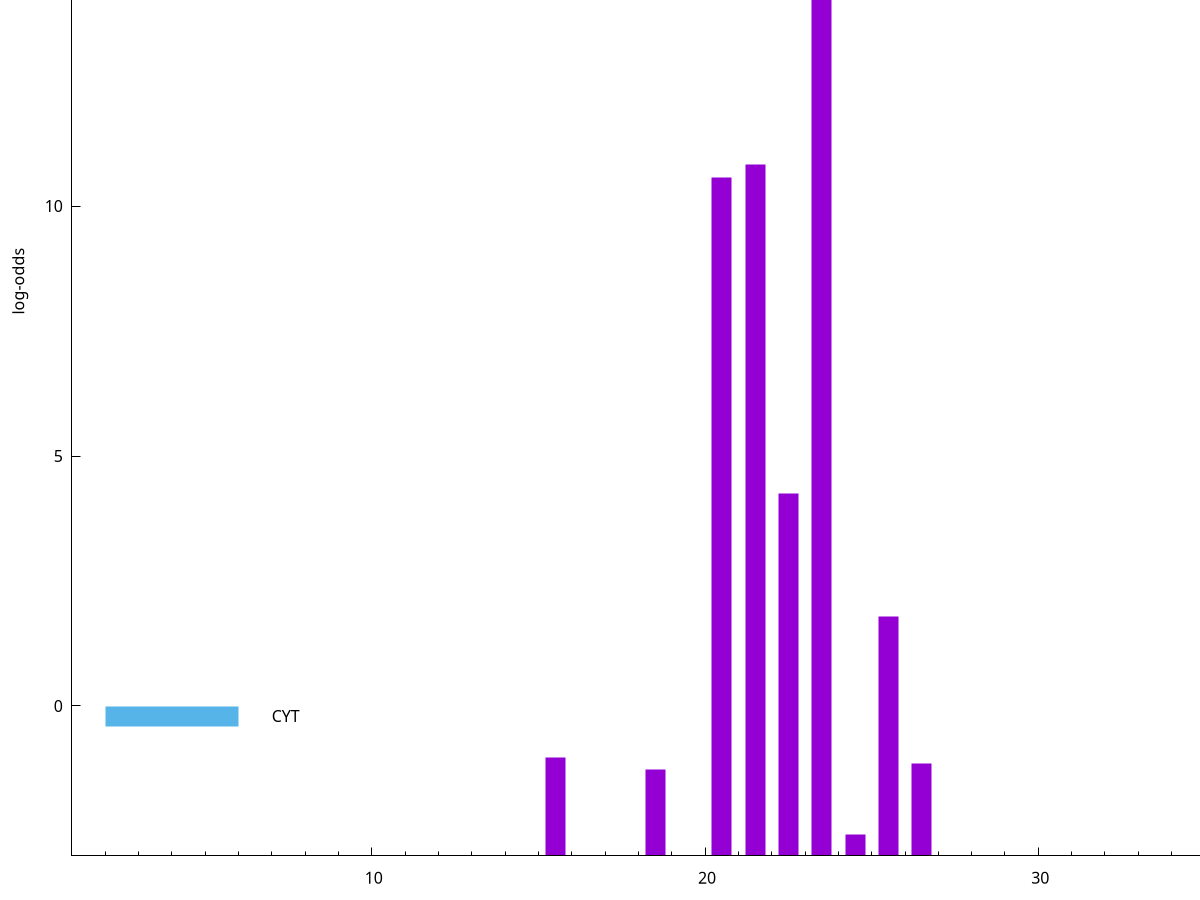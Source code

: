 set title "LipoP predictions for SRR4017849.gff"
set size 2., 1.4
set xrange [1:70] 
set mxtics 10
set yrange [-3:20]
set y2range [0:23]
set ylabel "log-odds"
set term postscript eps color solid "Helvetica" 30
set output "SRR4017849.gff181.eps"
set arrow from 2,17.0991 to 6,17.0991 nohead lt 1 lw 20
set label "SpI" at 7,17.0991
set arrow from 2,-0.200913 to 6,-0.200913 nohead lt 3 lw 20
set label "CYT" at 7,-0.200913
set arrow from 2,17.0991 to 6,17.0991 nohead lt 1 lw 20
set label "SpI" at 7,17.0991
# NOTE: The scores below are the log-odds scores with the threshold
# NOTE: subtracted (a hack to make gnuplot make the histogram all
# NOTE: look nice).
plot "-" axes x1y2 title "" with impulses lt 1 lw 20
23.500000 20.064000
21.500000 13.824200
20.500000 13.582000
22.500000 7.253690
25.500000 4.798400
15.500000 1.972210
26.500000 1.846970
18.500000 1.723990
24.500000 0.438430
e
exit
